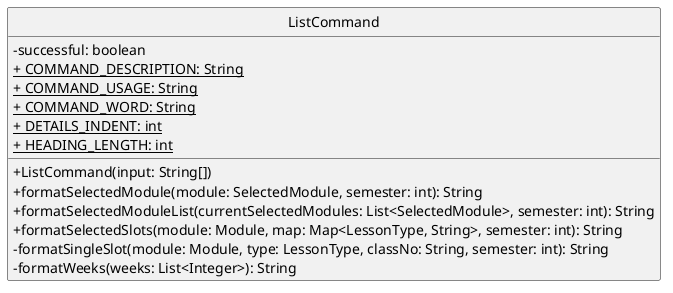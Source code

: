 @startuml
'https://plantuml.com/class-diagram
hide circle
skinparam classAttributeIconSize 0

class ListCommand {
    - successful: boolean
    <u>+ COMMAND_DESCRIPTION: String
    <u>+ COMMAND_USAGE: String
    <u>+ COMMAND_WORD: String
    <u>+ DETAILS_INDENT: int
    <u>+ HEADING_LENGTH: int

    + ListCommand(input: String[])
    + formatSelectedModule(module: SelectedModule, semester: int): String
    + formatSelectedModuleList(currentSelectedModules: List<SelectedModule>, semester: int): String
    + formatSelectedSlots(module: Module, map: Map<LessonType, String>, semester: int): String
    - formatSingleSlot(module: Module, type: LessonType, classNo: String, semester: int): String
    - formatWeeks(weeks: List<Integer>): String
}

@enduml